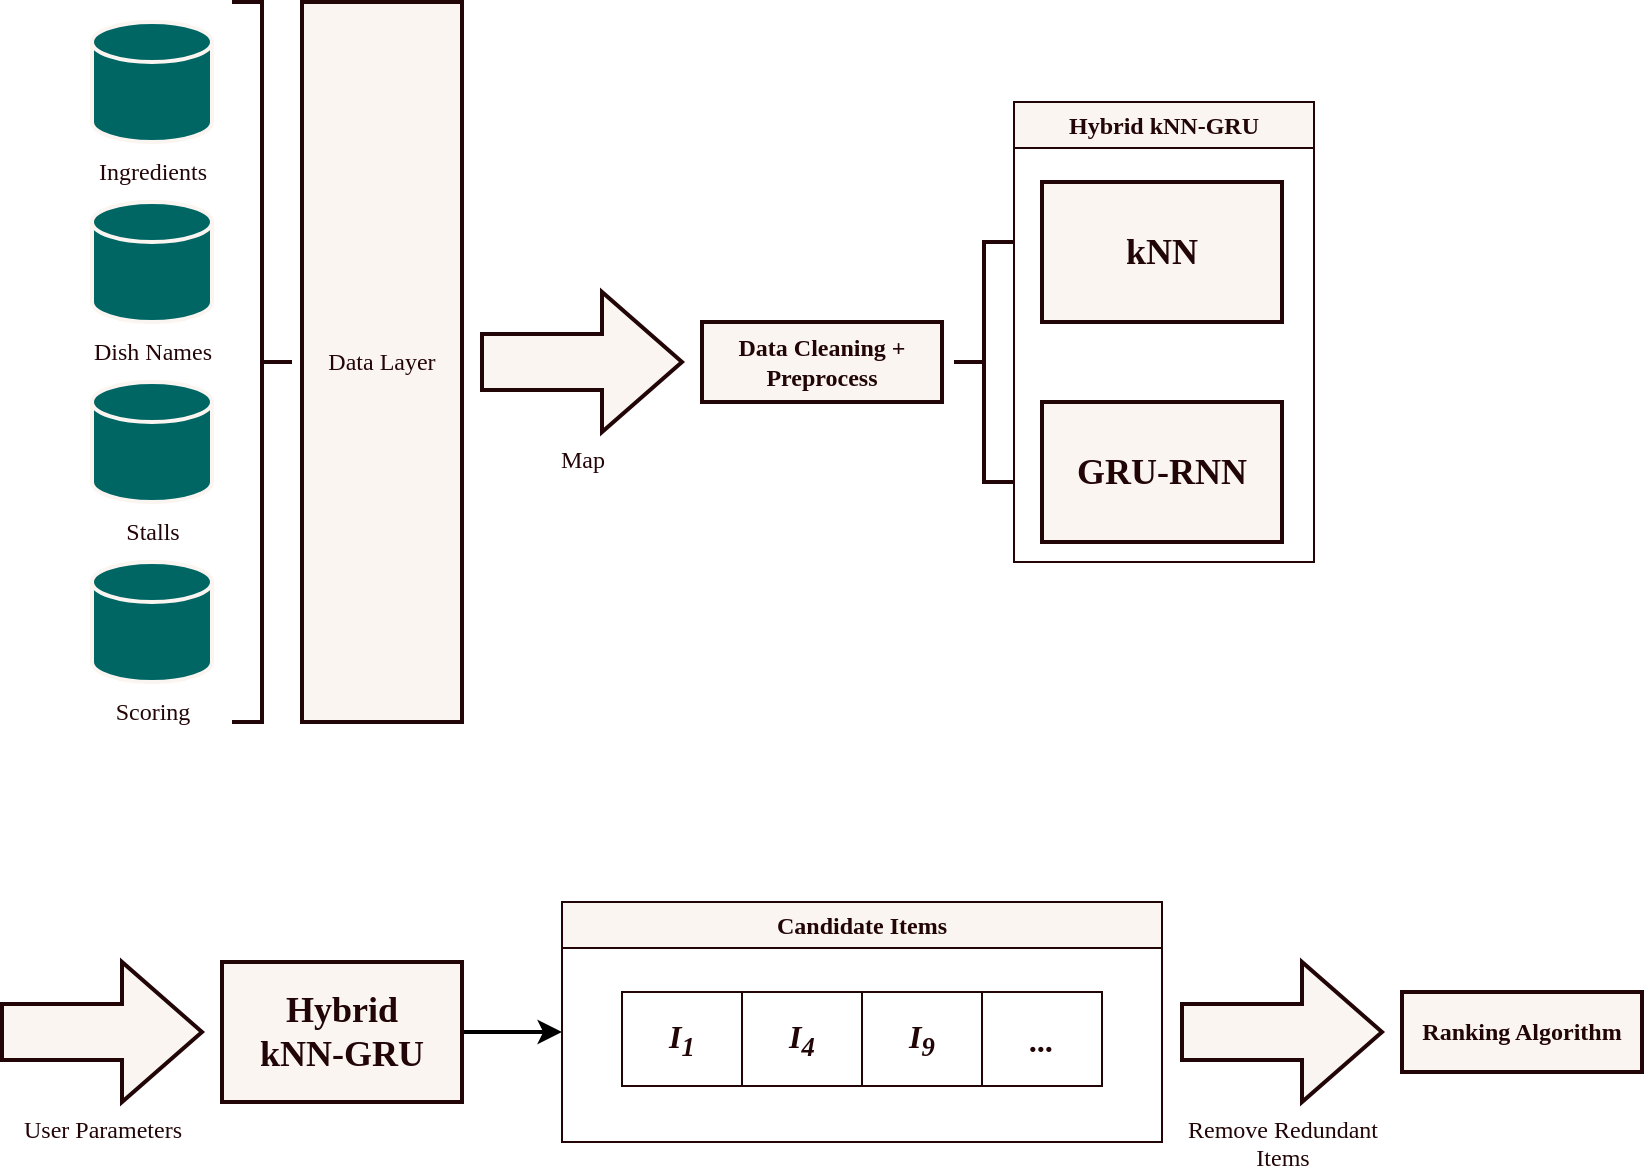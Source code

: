 <mxfile version="24.0.7" type="device">
  <diagram name="Page-1" id="kGFZ8DEzGSvj911HBqV8">
    <mxGraphModel dx="913" dy="544" grid="1" gridSize="10" guides="1" tooltips="1" connect="1" arrows="1" fold="1" page="1" pageScale="1" pageWidth="1169" pageHeight="827" math="0" shadow="0">
      <root>
        <mxCell id="0" />
        <mxCell id="1" parent="0" />
        <mxCell id="ZalriifZYH_jLImGx8Wc-1" value="Data Layer" style="rounded=0;whiteSpace=wrap;html=1;fontFamily=Sarabun;fontSource=https%3A%2F%2Ffonts.googleapis.com%2Fcss%3Ffamily%3DSarabun;labelBackgroundColor=none;fillColor=#FAF5F0;strokeColor=#220607;fontColor=#220607;strokeWidth=2;" vertex="1" parent="1">
          <mxGeometry x="240" y="120" width="80" height="360" as="geometry" />
        </mxCell>
        <mxCell id="ZalriifZYH_jLImGx8Wc-2" value="" style="strokeWidth=2;html=1;shape=mxgraph.flowchart.database;whiteSpace=wrap;rounded=0;strokeColor=#FAF5F0;align=center;verticalAlign=middle;fontFamily=Sarabun;fontSource=https%3A%2F%2Ffonts.googleapis.com%2Fcss%3Ffamily%3DSarabun;fontSize=12;fontColor=#220607;labelBackgroundColor=none;fillColor=#006664;" vertex="1" parent="1">
          <mxGeometry x="135" y="130" width="60" height="60" as="geometry" />
        </mxCell>
        <mxCell id="ZalriifZYH_jLImGx8Wc-3" value="Ingredients" style="text;html=1;align=center;verticalAlign=middle;resizable=0;points=[];autosize=1;strokeColor=none;fillColor=none;fontFamily=Sarabun;fontSource=https%3A%2F%2Ffonts.googleapis.com%2Fcss%3Ffamily%3DSarabun;fontSize=12;fontColor=#220607;labelBackgroundColor=none;" vertex="1" parent="1">
          <mxGeometry x="125" y="190" width="80" height="30" as="geometry" />
        </mxCell>
        <mxCell id="ZalriifZYH_jLImGx8Wc-4" value="" style="strokeWidth=2;html=1;shape=mxgraph.flowchart.database;whiteSpace=wrap;rounded=0;strokeColor=#FAF5F0;align=center;verticalAlign=middle;fontFamily=Sarabun;fontSource=https%3A%2F%2Ffonts.googleapis.com%2Fcss%3Ffamily%3DSarabun;fontSize=12;fontColor=#220607;labelBackgroundColor=none;fillColor=#006664;" vertex="1" parent="1">
          <mxGeometry x="135" y="220" width="60" height="60" as="geometry" />
        </mxCell>
        <mxCell id="ZalriifZYH_jLImGx8Wc-5" value="Dish Names" style="text;html=1;align=center;verticalAlign=middle;resizable=0;points=[];autosize=1;strokeColor=none;fillColor=none;fontFamily=Sarabun;fontSource=https%3A%2F%2Ffonts.googleapis.com%2Fcss%3Ffamily%3DSarabun;fontSize=12;fontColor=#220607;labelBackgroundColor=none;" vertex="1" parent="1">
          <mxGeometry x="125" y="280" width="80" height="30" as="geometry" />
        </mxCell>
        <mxCell id="ZalriifZYH_jLImGx8Wc-6" value="" style="strokeWidth=2;html=1;shape=mxgraph.flowchart.database;whiteSpace=wrap;rounded=0;strokeColor=#FAF5F0;align=center;verticalAlign=middle;fontFamily=Sarabun;fontSource=https%3A%2F%2Ffonts.googleapis.com%2Fcss%3Ffamily%3DSarabun;fontSize=12;fontColor=#220607;labelBackgroundColor=none;fillColor=#006664;" vertex="1" parent="1">
          <mxGeometry x="135" y="310" width="60" height="60" as="geometry" />
        </mxCell>
        <mxCell id="ZalriifZYH_jLImGx8Wc-7" value="Stalls" style="text;html=1;align=center;verticalAlign=middle;resizable=0;points=[];autosize=1;strokeColor=none;fillColor=none;fontFamily=Sarabun;fontSource=https%3A%2F%2Ffonts.googleapis.com%2Fcss%3Ffamily%3DSarabun;fontSize=12;fontColor=#220607;labelBackgroundColor=none;" vertex="1" parent="1">
          <mxGeometry x="140" y="370" width="50" height="30" as="geometry" />
        </mxCell>
        <mxCell id="ZalriifZYH_jLImGx8Wc-8" value="" style="strokeWidth=2;html=1;shape=mxgraph.flowchart.annotation_2;align=left;labelPosition=right;pointerEvents=1;rounded=0;strokeColor=#220607;verticalAlign=middle;fontFamily=Sarabun;fontSource=https%3A%2F%2Ffonts.googleapis.com%2Fcss%3Ffamily%3DSarabun;fontSize=12;fontColor=#220607;labelBackgroundColor=none;fillColor=#FAF5F0;flipH=1;" vertex="1" parent="1">
          <mxGeometry x="205" y="120" width="30" height="360" as="geometry" />
        </mxCell>
        <mxCell id="ZalriifZYH_jLImGx8Wc-10" value="Map" style="verticalLabelPosition=bottom;verticalAlign=top;html=1;strokeWidth=2;shape=mxgraph.arrows2.arrow;dy=0.6;dx=40;notch=0;rounded=0;strokeColor=#220607;align=center;fontFamily=Sarabun;fontSource=https%3A%2F%2Ffonts.googleapis.com%2Fcss%3Ffamily%3DSarabun;fontSize=12;fontColor=#220607;labelBackgroundColor=none;fillColor=#FAF5F0;" vertex="1" parent="1">
          <mxGeometry x="330" y="265" width="100" height="70" as="geometry" />
        </mxCell>
        <mxCell id="ZalriifZYH_jLImGx8Wc-11" value="Data Cleaning +&lt;div&gt;Preprocess&lt;/div&gt;" style="rounded=0;whiteSpace=wrap;html=1;fontFamily=Sarabun;fontSource=https%3A%2F%2Ffonts.googleapis.com%2Fcss%3Ffamily%3DSarabun;labelBackgroundColor=none;fillColor=#FAF5F0;strokeColor=#220607;fontColor=#220607;strokeWidth=2;fontStyle=1" vertex="1" parent="1">
          <mxGeometry x="440" y="280" width="120" height="40" as="geometry" />
        </mxCell>
        <mxCell id="ZalriifZYH_jLImGx8Wc-12" value="" style="strokeWidth=2;html=1;shape=mxgraph.flowchart.annotation_2;align=left;labelPosition=right;pointerEvents=1;rounded=0;strokeColor=#220607;verticalAlign=middle;fontFamily=Sarabun;fontSource=https%3A%2F%2Ffonts.googleapis.com%2Fcss%3Ffamily%3DSarabun;fontSize=12;fontColor=#220607;labelBackgroundColor=none;fillColor=#FAF5F0;" vertex="1" parent="1">
          <mxGeometry x="566" y="240" width="30" height="120" as="geometry" />
        </mxCell>
        <mxCell id="ZalriifZYH_jLImGx8Wc-13" value="" style="strokeWidth=2;html=1;shape=mxgraph.flowchart.database;whiteSpace=wrap;rounded=0;strokeColor=#FAF5F0;align=center;verticalAlign=middle;fontFamily=Sarabun;fontSource=https%3A%2F%2Ffonts.googleapis.com%2Fcss%3Ffamily%3DSarabun;fontSize=12;fontColor=#220607;labelBackgroundColor=none;fillColor=#006664;" vertex="1" parent="1">
          <mxGeometry x="135" y="400" width="60" height="60" as="geometry" />
        </mxCell>
        <mxCell id="ZalriifZYH_jLImGx8Wc-14" value="Scoring" style="text;html=1;align=center;verticalAlign=middle;resizable=0;points=[];autosize=1;strokeColor=none;fillColor=none;fontFamily=Sarabun;fontSource=https%3A%2F%2Ffonts.googleapis.com%2Fcss%3Ffamily%3DSarabun;fontSize=12;fontColor=#220607;labelBackgroundColor=none;" vertex="1" parent="1">
          <mxGeometry x="135" y="460" width="60" height="30" as="geometry" />
        </mxCell>
        <mxCell id="ZalriifZYH_jLImGx8Wc-15" value="&lt;font style=&quot;font-size: 18px;&quot;&gt;kNN&lt;/font&gt;" style="rounded=0;whiteSpace=wrap;html=1;fontFamily=Sarabun;fontSource=https%3A%2F%2Ffonts.googleapis.com%2Fcss%3Ffamily%3DSarabun;labelBackgroundColor=none;fillColor=#FAF5F0;strokeColor=#220607;fontColor=#220607;strokeWidth=2;fontStyle=1;fontSize=18;" vertex="1" parent="1">
          <mxGeometry x="610" y="210" width="120" height="70" as="geometry" />
        </mxCell>
        <mxCell id="ZalriifZYH_jLImGx8Wc-16" value="&lt;font style=&quot;font-size: 18px;&quot;&gt;GRU-RNN&lt;/font&gt;" style="rounded=0;whiteSpace=wrap;html=1;fontFamily=Sarabun;fontSource=https%3A%2F%2Ffonts.googleapis.com%2Fcss%3Ffamily%3DSarabun;labelBackgroundColor=none;fillColor=#FAF5F0;strokeColor=#220607;fontColor=#220607;strokeWidth=2;fontStyle=1;fontSize=18;" vertex="1" parent="1">
          <mxGeometry x="610" y="320" width="120" height="70" as="geometry" />
        </mxCell>
        <mxCell id="ZalriifZYH_jLImGx8Wc-20" value="Hybrid kNN-GRU" style="swimlane;whiteSpace=wrap;html=1;rounded=0;strokeColor=#220607;align=center;verticalAlign=middle;fontFamily=Sarabun;fontSource=https%3A%2F%2Ffonts.googleapis.com%2Fcss%3Ffamily%3DSarabun;fontSize=12;fontColor=#220607;labelBackgroundColor=none;fillColor=#FAF5F0;" vertex="1" parent="1">
          <mxGeometry x="596" y="170" width="150" height="230" as="geometry" />
        </mxCell>
        <mxCell id="ZalriifZYH_jLImGx8Wc-23" style="edgeStyle=orthogonalEdgeStyle;rounded=0;orthogonalLoop=1;jettySize=auto;html=1;exitX=1;exitY=0.5;exitDx=0;exitDy=0;fontFamily=Sarabun;fontSource=https%3A%2F%2Ffonts.googleapis.com%2Fcss%3Ffamily%3DSarabun;fontSize=12;fontColor=#220607;labelBackgroundColor=none;strokeWidth=2;" edge="1" parent="1" source="ZalriifZYH_jLImGx8Wc-21">
          <mxGeometry relative="1" as="geometry">
            <mxPoint x="370" y="635" as="targetPoint" />
          </mxGeometry>
        </mxCell>
        <mxCell id="ZalriifZYH_jLImGx8Wc-21" value="&lt;font style=&quot;font-size: 18px;&quot;&gt;Hybrid&lt;br&gt;kNN-GRU&lt;/font&gt;" style="rounded=0;whiteSpace=wrap;html=1;fontFamily=Sarabun;fontSource=https%3A%2F%2Ffonts.googleapis.com%2Fcss%3Ffamily%3DSarabun;labelBackgroundColor=none;fillColor=#FAF5F0;strokeColor=#220607;fontColor=#220607;strokeWidth=2;fontStyle=1;fontSize=18;" vertex="1" parent="1">
          <mxGeometry x="200" y="600" width="120" height="70" as="geometry" />
        </mxCell>
        <mxCell id="ZalriifZYH_jLImGx8Wc-22" value="User Parameters" style="verticalLabelPosition=bottom;verticalAlign=top;html=1;strokeWidth=2;shape=mxgraph.arrows2.arrow;dy=0.6;dx=40;notch=0;rounded=0;strokeColor=#220607;align=center;fontFamily=Sarabun;fontSource=https%3A%2F%2Ffonts.googleapis.com%2Fcss%3Ffamily%3DSarabun;fontSize=12;fontColor=#220607;labelBackgroundColor=none;fillColor=#FAF5F0;" vertex="1" parent="1">
          <mxGeometry x="90" y="600" width="100" height="70" as="geometry" />
        </mxCell>
        <mxCell id="ZalriifZYH_jLImGx8Wc-24" value="Candidate Items" style="swimlane;whiteSpace=wrap;html=1;rounded=0;strokeColor=#220607;align=center;verticalAlign=middle;fontFamily=Sarabun;fontSource=https%3A%2F%2Ffonts.googleapis.com%2Fcss%3Ffamily%3DSarabun;fontSize=12;fontColor=#220607;labelBackgroundColor=none;fillColor=#FAF5F0;" vertex="1" parent="1">
          <mxGeometry x="370" y="570" width="300" height="120" as="geometry" />
        </mxCell>
        <mxCell id="ZalriifZYH_jLImGx8Wc-25" value="" style="childLayout=tableLayout;recursiveResize=0;shadow=0;fillColor=none;rounded=0;strokeColor=#220607;align=center;verticalAlign=middle;fontFamily=Sarabun;fontSource=https%3A%2F%2Ffonts.googleapis.com%2Fcss%3Ffamily%3DSarabun;fontSize=12;fontColor=#220607;labelBackgroundColor=none;" vertex="1" parent="ZalriifZYH_jLImGx8Wc-24">
          <mxGeometry x="30" y="45" width="240" height="47" as="geometry" />
        </mxCell>
        <mxCell id="ZalriifZYH_jLImGx8Wc-26" value="" style="shape=tableRow;horizontal=0;startSize=0;swimlaneHead=0;swimlaneBody=0;top=0;left=0;bottom=0;right=0;dropTarget=0;collapsible=0;recursiveResize=0;expand=0;fontStyle=0;fillColor=none;strokeColor=inherit;rounded=0;align=center;verticalAlign=middle;fontFamily=Sarabun;fontSource=https%3A%2F%2Ffonts.googleapis.com%2Fcss%3Ffamily%3DSarabun;fontSize=12;fontColor=#220607;labelBackgroundColor=none;" vertex="1" parent="ZalriifZYH_jLImGx8Wc-25">
          <mxGeometry width="240" height="47" as="geometry" />
        </mxCell>
        <mxCell id="ZalriifZYH_jLImGx8Wc-27" value="I&lt;sub&gt;1&lt;/sub&gt;" style="connectable=0;recursiveResize=0;strokeColor=inherit;fillColor=none;align=center;whiteSpace=wrap;html=1;rounded=0;verticalAlign=middle;fontFamily=Times New Roman;fontSize=16;fontColor=#220607;labelBackgroundColor=none;fontStyle=3" vertex="1" parent="ZalriifZYH_jLImGx8Wc-26">
          <mxGeometry width="60" height="47" as="geometry">
            <mxRectangle width="60" height="47" as="alternateBounds" />
          </mxGeometry>
        </mxCell>
        <mxCell id="ZalriifZYH_jLImGx8Wc-28" value="I&lt;sub&gt;4&lt;/sub&gt;" style="connectable=0;recursiveResize=0;strokeColor=inherit;fillColor=none;align=center;whiteSpace=wrap;html=1;rounded=0;verticalAlign=middle;fontFamily=Times New Roman;fontSize=16;fontColor=#220607;labelBackgroundColor=none;fontStyle=3" vertex="1" parent="ZalriifZYH_jLImGx8Wc-26">
          <mxGeometry x="60" width="60" height="47" as="geometry">
            <mxRectangle width="60" height="47" as="alternateBounds" />
          </mxGeometry>
        </mxCell>
        <mxCell id="ZalriifZYH_jLImGx8Wc-29" value="I&lt;sub&gt;9&lt;/sub&gt;" style="connectable=0;recursiveResize=0;strokeColor=inherit;fillColor=none;align=center;whiteSpace=wrap;html=1;rounded=0;verticalAlign=middle;fontFamily=Times New Roman;fontSize=16;fontColor=#220607;labelBackgroundColor=none;fontStyle=3" vertex="1" parent="ZalriifZYH_jLImGx8Wc-26">
          <mxGeometry x="120" width="60" height="47" as="geometry">
            <mxRectangle width="60" height="47" as="alternateBounds" />
          </mxGeometry>
        </mxCell>
        <mxCell id="ZalriifZYH_jLImGx8Wc-38" value="..." style="connectable=0;recursiveResize=0;strokeColor=inherit;fillColor=none;align=center;whiteSpace=wrap;html=1;rounded=0;verticalAlign=middle;fontFamily=Times New Roman;fontSize=16;fontColor=#220607;labelBackgroundColor=none;fontStyle=3" vertex="1" parent="ZalriifZYH_jLImGx8Wc-26">
          <mxGeometry x="180" width="60" height="47" as="geometry">
            <mxRectangle width="60" height="47" as="alternateBounds" />
          </mxGeometry>
        </mxCell>
        <mxCell id="ZalriifZYH_jLImGx8Wc-39" value="Remove Redundant&lt;div&gt;Items&lt;/div&gt;" style="verticalLabelPosition=bottom;verticalAlign=top;html=1;strokeWidth=2;shape=mxgraph.arrows2.arrow;dy=0.6;dx=40;notch=0;rounded=0;strokeColor=#220607;align=center;fontFamily=Sarabun;fontSource=https%3A%2F%2Ffonts.googleapis.com%2Fcss%3Ffamily%3DSarabun;fontSize=12;fontColor=#220607;labelBackgroundColor=none;fillColor=#FAF5F0;" vertex="1" parent="1">
          <mxGeometry x="680" y="600" width="100" height="70" as="geometry" />
        </mxCell>
        <mxCell id="ZalriifZYH_jLImGx8Wc-40" value="Ranking Algorithm" style="rounded=0;whiteSpace=wrap;html=1;fontFamily=Sarabun;fontSource=https%3A%2F%2Ffonts.googleapis.com%2Fcss%3Ffamily%3DSarabun;labelBackgroundColor=none;fillColor=#FAF5F0;strokeColor=#220607;fontColor=#220607;strokeWidth=2;fontStyle=1" vertex="1" parent="1">
          <mxGeometry x="790" y="615" width="120" height="40" as="geometry" />
        </mxCell>
      </root>
    </mxGraphModel>
  </diagram>
</mxfile>

